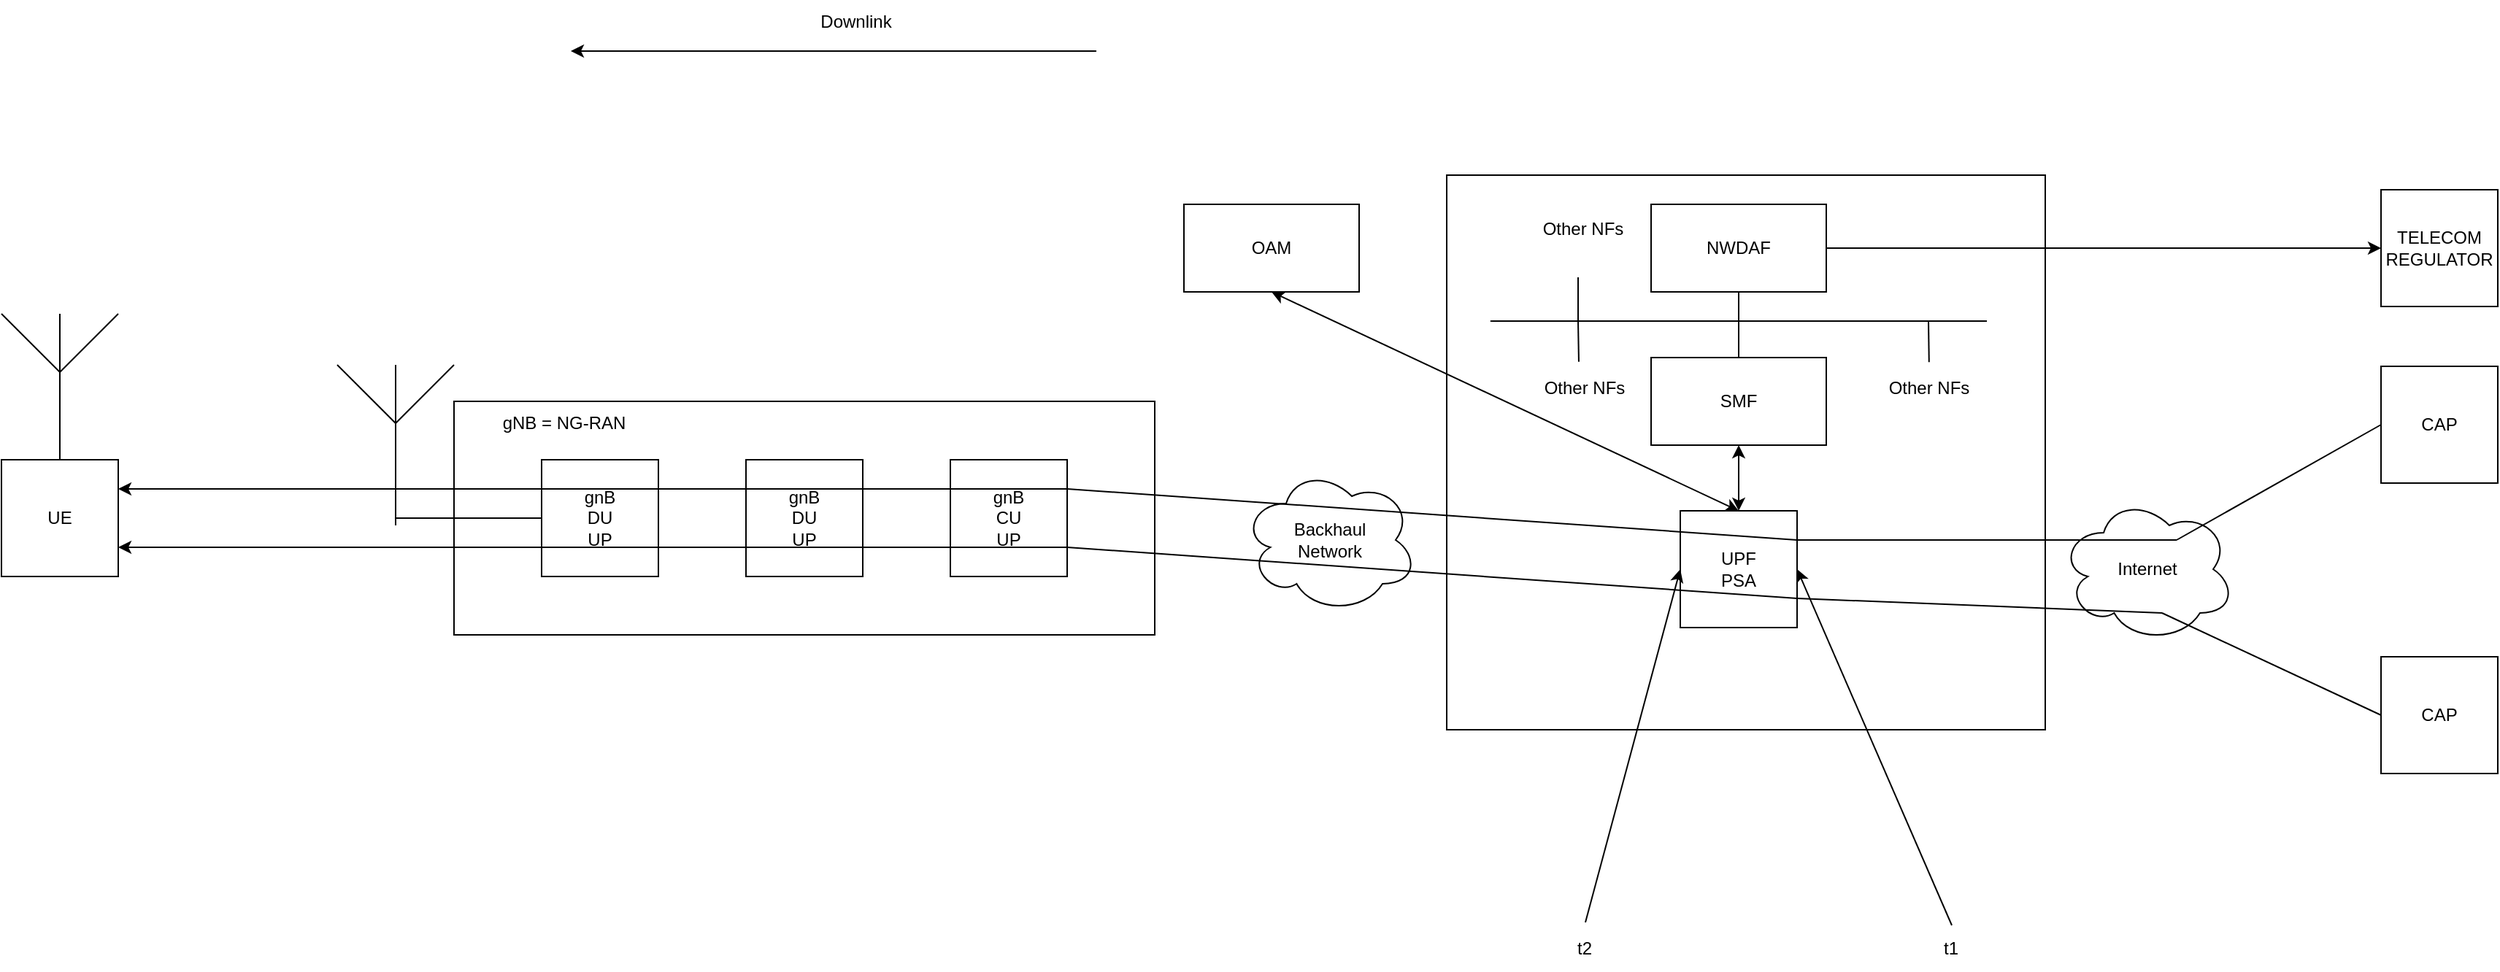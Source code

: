 <mxfile version="20.5.3" type="device"><diagram id="ArRep0GkZEWteI8Kon71" name="Página-1"><mxGraphModel dx="2359" dy="1805" grid="1" gridSize="10" guides="1" tooltips="1" connect="1" arrows="1" fold="1" page="1" pageScale="1" pageWidth="827" pageHeight="1169" math="0" shadow="0"><root><mxCell id="0"/><mxCell id="1" parent="0"/><mxCell id="TQnkf7wkdLghxpBxRbF4-7" value="" style="rounded=0;whiteSpace=wrap;html=1;" parent="1" vertex="1"><mxGeometry x="-360" y="75" width="480" height="160" as="geometry"/></mxCell><mxCell id="TQnkf7wkdLghxpBxRbF4-6" value="" style="rounded=0;whiteSpace=wrap;html=1;" parent="1" vertex="1"><mxGeometry x="320" y="-80" width="410" height="380" as="geometry"/></mxCell><mxCell id="TQnkf7wkdLghxpBxRbF4-1" value="Internet" style="ellipse;shape=cloud;whiteSpace=wrap;html=1;" parent="1" vertex="1"><mxGeometry x="740" y="140" width="120" height="100" as="geometry"/></mxCell><mxCell id="TQnkf7wkdLghxpBxRbF4-2" value="CAP" style="whiteSpace=wrap;html=1;aspect=fixed;" parent="1" vertex="1"><mxGeometry x="960" y="51" width="80" height="80" as="geometry"/></mxCell><mxCell id="TQnkf7wkdLghxpBxRbF4-3" value="CAP" style="whiteSpace=wrap;html=1;aspect=fixed;" parent="1" vertex="1"><mxGeometry x="960" y="250" width="80" height="80" as="geometry"/></mxCell><mxCell id="TQnkf7wkdLghxpBxRbF4-4" value="UPF&lt;br&gt;PSA" style="whiteSpace=wrap;html=1;aspect=fixed;" parent="1" vertex="1"><mxGeometry x="480" y="150" width="80" height="80" as="geometry"/></mxCell><mxCell id="TQnkf7wkdLghxpBxRbF4-5" style="edgeStyle=orthogonalEdgeStyle;rounded=0;orthogonalLoop=1;jettySize=auto;html=1;exitX=0.5;exitY=1;exitDx=0;exitDy=0;" parent="1" source="TQnkf7wkdLghxpBxRbF4-4" target="TQnkf7wkdLghxpBxRbF4-4" edge="1"><mxGeometry relative="1" as="geometry"/></mxCell><mxCell id="RcaHRLoeHoE521C9R04x-38" style="edgeStyle=orthogonalEdgeStyle;rounded=0;orthogonalLoop=1;jettySize=auto;html=1;exitX=0;exitY=0.25;exitDx=0;exitDy=0;entryX=1;entryY=0.25;entryDx=0;entryDy=0;" parent="1" source="TQnkf7wkdLghxpBxRbF4-8" target="RcaHRLoeHoE521C9R04x-10" edge="1"><mxGeometry relative="1" as="geometry"/></mxCell><mxCell id="RcaHRLoeHoE521C9R04x-44" style="edgeStyle=orthogonalEdgeStyle;rounded=0;orthogonalLoop=1;jettySize=auto;html=1;exitX=0;exitY=0.75;exitDx=0;exitDy=0;entryX=1;entryY=0.75;entryDx=0;entryDy=0;" parent="1" source="TQnkf7wkdLghxpBxRbF4-8" target="RcaHRLoeHoE521C9R04x-10" edge="1"><mxGeometry relative="1" as="geometry"/></mxCell><mxCell id="TQnkf7wkdLghxpBxRbF4-8" value="&lt;div&gt;gnB&lt;/div&gt;&lt;div&gt;DU&lt;/div&gt;&lt;div&gt;UP&lt;br&gt;&lt;/div&gt;" style="whiteSpace=wrap;html=1;aspect=fixed;" parent="1" vertex="1"><mxGeometry x="-300" y="115" width="80" height="80" as="geometry"/></mxCell><mxCell id="TQnkf7wkdLghxpBxRbF4-9" value="&lt;div&gt;gnB&lt;/div&gt;&lt;div&gt;DU&lt;/div&gt;&lt;div&gt;UP&lt;br&gt;&lt;/div&gt;" style="whiteSpace=wrap;html=1;aspect=fixed;" parent="1" vertex="1"><mxGeometry x="-160" y="115" width="80" height="80" as="geometry"/></mxCell><mxCell id="TQnkf7wkdLghxpBxRbF4-10" value="&lt;div&gt;gnB&lt;/div&gt;&lt;div&gt;CU&lt;/div&gt;&lt;div&gt;UP&lt;br&gt;&lt;/div&gt;" style="whiteSpace=wrap;html=1;aspect=fixed;" parent="1" vertex="1"><mxGeometry x="-20" y="115" width="80" height="80" as="geometry"/></mxCell><mxCell id="TQnkf7wkdLghxpBxRbF4-11" value="gNB = NG-RAN" style="text;html=1;align=center;verticalAlign=middle;resizable=0;points=[];autosize=1;strokeColor=none;fillColor=none;" parent="1" vertex="1"><mxGeometry x="-340" y="75" width="110" height="30" as="geometry"/></mxCell><mxCell id="TQnkf7wkdLghxpBxRbF4-13" value="&lt;div&gt;Backhaul&lt;/div&gt;&lt;div&gt;Network&lt;br&gt;&lt;/div&gt;" style="ellipse;shape=cloud;whiteSpace=wrap;html=1;" parent="1" vertex="1"><mxGeometry x="180" y="120" width="120" height="100" as="geometry"/></mxCell><mxCell id="RcaHRLoeHoE521C9R04x-2" value="OAM" style="rounded=0;whiteSpace=wrap;html=1;" parent="1" vertex="1"><mxGeometry x="140" y="-60" width="120" height="60" as="geometry"/></mxCell><mxCell id="RcaHRLoeHoE521C9R04x-3" value="t2" style="text;html=1;align=center;verticalAlign=middle;resizable=0;points=[];autosize=1;strokeColor=none;fillColor=none;" parent="1" vertex="1"><mxGeometry x="399" y="435" width="30" height="30" as="geometry"/></mxCell><mxCell id="RcaHRLoeHoE521C9R04x-4" value="t1" style="text;html=1;align=center;verticalAlign=middle;resizable=0;points=[];autosize=1;strokeColor=none;fillColor=none;" parent="1" vertex="1"><mxGeometry x="650" y="435" width="30" height="30" as="geometry"/></mxCell><mxCell id="RcaHRLoeHoE521C9R04x-8" value="" style="endArrow=classic;html=1;rounded=0;" parent="1" edge="1"><mxGeometry width="50" height="50" relative="1" as="geometry"><mxPoint x="80" y="-165" as="sourcePoint"/><mxPoint x="-280" y="-165" as="targetPoint"/></mxGeometry></mxCell><mxCell id="RcaHRLoeHoE521C9R04x-9" value="Downlink" style="text;html=1;align=center;verticalAlign=middle;resizable=0;points=[];autosize=1;strokeColor=none;fillColor=none;" parent="1" vertex="1"><mxGeometry x="-120" y="-200" width="70" height="30" as="geometry"/></mxCell><mxCell id="RcaHRLoeHoE521C9R04x-10" value="&lt;div&gt;UE&lt;/div&gt;" style="whiteSpace=wrap;html=1;aspect=fixed;" parent="1" vertex="1"><mxGeometry x="-670" y="115" width="80" height="80" as="geometry"/></mxCell><mxCell id="RcaHRLoeHoE521C9R04x-11" value="" style="verticalLabelPosition=bottom;shadow=0;dashed=0;align=center;html=1;verticalAlign=top;shape=mxgraph.electrical.radio.aerial_-_antenna_1;" parent="1" vertex="1"><mxGeometry x="-670" y="15" width="80" height="100" as="geometry"/></mxCell><mxCell id="RcaHRLoeHoE521C9R04x-12" value="" style="verticalLabelPosition=bottom;shadow=0;dashed=0;align=center;html=1;verticalAlign=top;shape=mxgraph.electrical.radio.aerial_-_antenna_1;" parent="1" vertex="1"><mxGeometry x="-440" y="50" width="80" height="100" as="geometry"/></mxCell><mxCell id="RcaHRLoeHoE521C9R04x-14" value="" style="endArrow=none;html=1;rounded=0;entryX=0;entryY=0.5;entryDx=0;entryDy=0;" parent="1" target="TQnkf7wkdLghxpBxRbF4-8" edge="1"><mxGeometry width="50" height="50" relative="1" as="geometry"><mxPoint x="-400" y="155" as="sourcePoint"/><mxPoint x="-80" y="60" as="targetPoint"/></mxGeometry></mxCell><mxCell id="RcaHRLoeHoE521C9R04x-17" value="" style="endArrow=classic;html=1;rounded=0;exitX=0.533;exitY=-0.1;exitDx=0;exitDy=0;exitPerimeter=0;entryX=0;entryY=0.5;entryDx=0;entryDy=0;" parent="1" source="RcaHRLoeHoE521C9R04x-3" target="TQnkf7wkdLghxpBxRbF4-4" edge="1"><mxGeometry width="50" height="50" relative="1" as="geometry"><mxPoint x="600" y="280" as="sourcePoint"/><mxPoint x="650" y="230" as="targetPoint"/></mxGeometry></mxCell><mxCell id="RcaHRLoeHoE521C9R04x-18" value="" style="endArrow=classic;html=1;rounded=0;exitX=0.533;exitY=-0.033;exitDx=0;exitDy=0;exitPerimeter=0;entryX=1;entryY=0.5;entryDx=0;entryDy=0;" parent="1" source="RcaHRLoeHoE521C9R04x-4" target="TQnkf7wkdLghxpBxRbF4-4" edge="1"><mxGeometry width="50" height="50" relative="1" as="geometry"><mxPoint x="600" y="280" as="sourcePoint"/><mxPoint x="650" y="230" as="targetPoint"/></mxGeometry></mxCell><mxCell id="RcaHRLoeHoE521C9R04x-27" value="" style="endArrow=none;html=1;rounded=0;entryX=0;entryY=0.5;entryDx=0;entryDy=0;" parent="1" target="TQnkf7wkdLghxpBxRbF4-2" edge="1"><mxGeometry width="50" height="50" relative="1" as="geometry"><mxPoint x="820" y="170" as="sourcePoint"/><mxPoint x="800" y="180" as="targetPoint"/></mxGeometry></mxCell><mxCell id="RcaHRLoeHoE521C9R04x-31" value="" style="endArrow=none;html=1;rounded=0;entryX=0;entryY=0.5;entryDx=0;entryDy=0;" parent="1" target="TQnkf7wkdLghxpBxRbF4-3" edge="1"><mxGeometry width="50" height="50" relative="1" as="geometry"><mxPoint x="810" y="220" as="sourcePoint"/><mxPoint x="800" y="180" as="targetPoint"/></mxGeometry></mxCell><mxCell id="RcaHRLoeHoE521C9R04x-33" value="" style="endArrow=none;html=1;rounded=0;exitX=1;exitY=0.25;exitDx=0;exitDy=0;" parent="1" source="TQnkf7wkdLghxpBxRbF4-4" edge="1"><mxGeometry width="50" height="50" relative="1" as="geometry"><mxPoint x="825" y="176" as="sourcePoint"/><mxPoint x="820" y="170" as="targetPoint"/></mxGeometry></mxCell><mxCell id="RcaHRLoeHoE521C9R04x-34" value="" style="endArrow=none;html=1;rounded=0;entryX=1;entryY=0.25;entryDx=0;entryDy=0;exitX=1;exitY=0.25;exitDx=0;exitDy=0;" parent="1" source="TQnkf7wkdLghxpBxRbF4-10" target="TQnkf7wkdLghxpBxRbF4-4" edge="1"><mxGeometry width="50" height="50" relative="1" as="geometry"><mxPoint x="340" y="240" as="sourcePoint"/><mxPoint x="390" y="190" as="targetPoint"/></mxGeometry></mxCell><mxCell id="RcaHRLoeHoE521C9R04x-36" value="" style="endArrow=none;html=1;rounded=0;entryX=1;entryY=0.25;entryDx=0;entryDy=0;exitX=0;exitY=0.25;exitDx=0;exitDy=0;" parent="1" source="TQnkf7wkdLghxpBxRbF4-8" target="TQnkf7wkdLghxpBxRbF4-10" edge="1"><mxGeometry width="50" height="50" relative="1" as="geometry"><mxPoint x="-130" y="160" as="sourcePoint"/><mxPoint x="-80" y="110" as="targetPoint"/></mxGeometry></mxCell><mxCell id="RcaHRLoeHoE521C9R04x-40" value="" style="endArrow=none;html=1;rounded=0;exitX=1;exitY=0.75;exitDx=0;exitDy=0;" parent="1" source="TQnkf7wkdLghxpBxRbF4-4" edge="1"><mxGeometry width="50" height="50" relative="1" as="geometry"><mxPoint x="570" y="240" as="sourcePoint"/><mxPoint x="810" y="220" as="targetPoint"/></mxGeometry></mxCell><mxCell id="RcaHRLoeHoE521C9R04x-41" value="" style="endArrow=classic;startArrow=classic;html=1;rounded=0;entryX=0.5;entryY=1;entryDx=0;entryDy=0;exitX=0.5;exitY=0;exitDx=0;exitDy=0;" parent="1" source="TQnkf7wkdLghxpBxRbF4-4" target="RcaHRLoeHoE521C9R04x-2" edge="1"><mxGeometry width="50" height="50" relative="1" as="geometry"><mxPoint x="620" y="170" as="sourcePoint"/><mxPoint x="670" y="120" as="targetPoint"/></mxGeometry></mxCell><mxCell id="RcaHRLoeHoE521C9R04x-42" value="" style="endArrow=none;html=1;rounded=0;entryX=1;entryY=0.75;entryDx=0;entryDy=0;exitX=1;exitY=0.75;exitDx=0;exitDy=0;" parent="1" source="TQnkf7wkdLghxpBxRbF4-10" target="TQnkf7wkdLghxpBxRbF4-4" edge="1"><mxGeometry width="50" height="50" relative="1" as="geometry"><mxPoint x="30" y="220" as="sourcePoint"/><mxPoint x="80" y="170" as="targetPoint"/></mxGeometry></mxCell><mxCell id="RcaHRLoeHoE521C9R04x-43" value="" style="endArrow=none;html=1;rounded=0;entryX=1;entryY=0.75;entryDx=0;entryDy=0;exitX=0;exitY=0.75;exitDx=0;exitDy=0;" parent="1" source="TQnkf7wkdLghxpBxRbF4-8" target="TQnkf7wkdLghxpBxRbF4-10" edge="1"><mxGeometry width="50" height="50" relative="1" as="geometry"><mxPoint x="-110" y="220" as="sourcePoint"/><mxPoint x="-60" y="170" as="targetPoint"/></mxGeometry></mxCell><mxCell id="RcaHRLoeHoE521C9R04x-46" value="" style="endArrow=none;html=1;rounded=0;entryX=0.5;entryY=1;entryDx=0;entryDy=0;entryPerimeter=0;" parent="1" target="RcaHRLoeHoE521C9R04x-12" edge="1"><mxGeometry width="50" height="50" relative="1" as="geometry"><mxPoint x="-400" y="150" as="sourcePoint"/><mxPoint x="-320" y="140" as="targetPoint"/></mxGeometry></mxCell><mxCell id="RcaHRLoeHoE521C9R04x-47" value="" style="endArrow=none;html=1;rounded=0;entryX=0.5;entryY=1;entryDx=0;entryDy=0;entryPerimeter=0;" parent="1" target="RcaHRLoeHoE521C9R04x-12" edge="1"><mxGeometry width="50" height="50" relative="1" as="geometry"><mxPoint x="-400" y="160" as="sourcePoint"/><mxPoint x="-320" y="140" as="targetPoint"/></mxGeometry></mxCell><mxCell id="RcaHRLoeHoE521C9R04x-58" style="edgeStyle=orthogonalEdgeStyle;rounded=0;orthogonalLoop=1;jettySize=auto;html=1;exitX=1;exitY=0.5;exitDx=0;exitDy=0;entryX=0;entryY=0.5;entryDx=0;entryDy=0;" parent="1" source="RcaHRLoeHoE521C9R04x-48" target="RcaHRLoeHoE521C9R04x-55" edge="1"><mxGeometry relative="1" as="geometry"/></mxCell><mxCell id="RcaHRLoeHoE521C9R04x-48" value="NWDAF" style="rounded=0;whiteSpace=wrap;html=1;" parent="1" vertex="1"><mxGeometry x="460" y="-60" width="120" height="60" as="geometry"/></mxCell><mxCell id="RcaHRLoeHoE521C9R04x-55" value="TELECOM&lt;br&gt;REGULATOR" style="whiteSpace=wrap;html=1;aspect=fixed;" parent="1" vertex="1"><mxGeometry x="960" y="-70" width="80" height="80" as="geometry"/></mxCell><mxCell id="RcaHRLoeHoE521C9R04x-59" value="" style="shape=image;html=1;verticalAlign=top;verticalLabelPosition=bottom;labelBackgroundColor=#ffffff;imageAspect=0;aspect=fixed;image=https://cdn2.iconfinder.com/data/icons/essential-web-5/50/more-dot-tripple-many-detail-128.png;shadow=0;strokeColor=#FFFFFF;fillColor=#FFFFFF;" parent="1" vertex="1"><mxGeometry x="636" y="70" width="28" height="28" as="geometry"/></mxCell><mxCell id="RcaHRLoeHoE521C9R04x-66" value="SMF" style="rounded=0;whiteSpace=wrap;html=1;" parent="1" vertex="1"><mxGeometry x="460" y="45" width="120" height="60" as="geometry"/></mxCell><mxCell id="RcaHRLoeHoE521C9R04x-68" value="Other NFs" style="text;html=1;align=center;verticalAlign=middle;resizable=0;points=[];autosize=1;strokeColor=none;fillColor=none;" parent="1" vertex="1"><mxGeometry x="610" y="51" width="80" height="30" as="geometry"/></mxCell><mxCell id="RcaHRLoeHoE521C9R04x-72" value="" style="endArrow=classic;startArrow=classic;html=1;rounded=0;entryX=0.5;entryY=1;entryDx=0;entryDy=0;exitX=0.5;exitY=0;exitDx=0;exitDy=0;" parent="1" source="TQnkf7wkdLghxpBxRbF4-4" target="RcaHRLoeHoE521C9R04x-66" edge="1"><mxGeometry width="50" height="50" relative="1" as="geometry"><mxPoint x="400" y="180" as="sourcePoint"/><mxPoint x="450" y="130" as="targetPoint"/></mxGeometry></mxCell><mxCell id="RcaHRLoeHoE521C9R04x-77" value="Other NFs" style="text;html=1;align=center;verticalAlign=middle;resizable=0;points=[];autosize=1;strokeColor=none;fillColor=none;" parent="1" vertex="1"><mxGeometry x="374" y="51" width="80" height="30" as="geometry"/></mxCell><mxCell id="RcaHRLoeHoE521C9R04x-78" value="" style="shape=image;html=1;verticalAlign=top;verticalLabelPosition=bottom;labelBackgroundColor=#ffffff;imageAspect=0;aspect=fixed;image=https://cdn2.iconfinder.com/data/icons/essential-web-5/50/more-dot-tripple-many-detail-128.png;shadow=0;strokeColor=#FFFFFF;fillColor=#FFFFFF;" parent="1" vertex="1"><mxGeometry x="399" y="70" width="28" height="28" as="geometry"/></mxCell><mxCell id="RcaHRLoeHoE521C9R04x-79" value="Other NFs" style="text;html=1;align=center;verticalAlign=middle;resizable=0;points=[];autosize=1;strokeColor=none;fillColor=none;" parent="1" vertex="1"><mxGeometry x="373" y="-58" width="80" height="30" as="geometry"/></mxCell><mxCell id="RcaHRLoeHoE521C9R04x-80" value="" style="shape=image;html=1;verticalAlign=top;verticalLabelPosition=bottom;labelBackgroundColor=#ffffff;imageAspect=0;aspect=fixed;image=https://cdn2.iconfinder.com/data/icons/essential-web-5/50/more-dot-tripple-many-detail-128.png;shadow=0;strokeColor=#FFFFFF;fillColor=#FFFFFF;" parent="1" vertex="1"><mxGeometry x="399" y="-40" width="28" height="28" as="geometry"/></mxCell><mxCell id="RcaHRLoeHoE521C9R04x-81" value="" style="endArrow=none;html=1;rounded=0;entryX=0.5;entryY=0;entryDx=0;entryDy=0;" parent="1" target="RcaHRLoeHoE521C9R04x-66" edge="1"><mxGeometry width="50" height="50" relative="1" as="geometry"><mxPoint x="520" y="20" as="sourcePoint"/><mxPoint x="500" y="120" as="targetPoint"/></mxGeometry></mxCell><mxCell id="RcaHRLoeHoE521C9R04x-82" value="" style="endArrow=none;html=1;rounded=0;exitX=0.073;exitY=0.263;exitDx=0;exitDy=0;exitPerimeter=0;" parent="1" source="TQnkf7wkdLghxpBxRbF4-6" edge="1"><mxGeometry width="50" height="50" relative="1" as="geometry"><mxPoint x="430" y="120" as="sourcePoint"/><mxPoint x="520" y="20" as="targetPoint"/></mxGeometry></mxCell><mxCell id="RcaHRLoeHoE521C9R04x-83" value="" style="endArrow=none;html=1;rounded=0;entryX=0.5;entryY=1;entryDx=0;entryDy=0;" parent="1" target="RcaHRLoeHoE521C9R04x-48" edge="1"><mxGeometry width="50" height="50" relative="1" as="geometry"><mxPoint x="520" y="20" as="sourcePoint"/><mxPoint x="600" y="110" as="targetPoint"/></mxGeometry></mxCell><mxCell id="RcaHRLoeHoE521C9R04x-84" value="" style="endArrow=none;html=1;rounded=0;" parent="1" edge="1"><mxGeometry width="50" height="50" relative="1" as="geometry"><mxPoint x="520" y="20" as="sourcePoint"/><mxPoint x="690" y="20" as="targetPoint"/></mxGeometry></mxCell><mxCell id="RcaHRLoeHoE521C9R04x-85" value="" style="endArrow=none;html=1;rounded=0;entryX=0.505;entryY=-0.095;entryDx=0;entryDy=0;entryPerimeter=0;" parent="1" target="RcaHRLoeHoE521C9R04x-68" edge="1"><mxGeometry width="50" height="50" relative="1" as="geometry"><mxPoint x="650" y="20" as="sourcePoint"/><mxPoint x="600" y="110" as="targetPoint"/></mxGeometry></mxCell><mxCell id="RcaHRLoeHoE521C9R04x-86" value="" style="endArrow=none;html=1;rounded=0;" parent="1" edge="1"><mxGeometry width="50" height="50" relative="1" as="geometry"><mxPoint x="410" y="20" as="sourcePoint"/><mxPoint x="410" y="-10" as="targetPoint"/></mxGeometry></mxCell><mxCell id="RcaHRLoeHoE521C9R04x-87" value="" style="endArrow=none;html=1;rounded=0;exitX=0.456;exitY=-0.103;exitDx=0;exitDy=0;exitPerimeter=0;" parent="1" source="RcaHRLoeHoE521C9R04x-77" edge="1"><mxGeometry width="50" height="50" relative="1" as="geometry"><mxPoint x="420" y="50" as="sourcePoint"/><mxPoint x="410" y="20" as="targetPoint"/></mxGeometry></mxCell></root></mxGraphModel></diagram></mxfile>